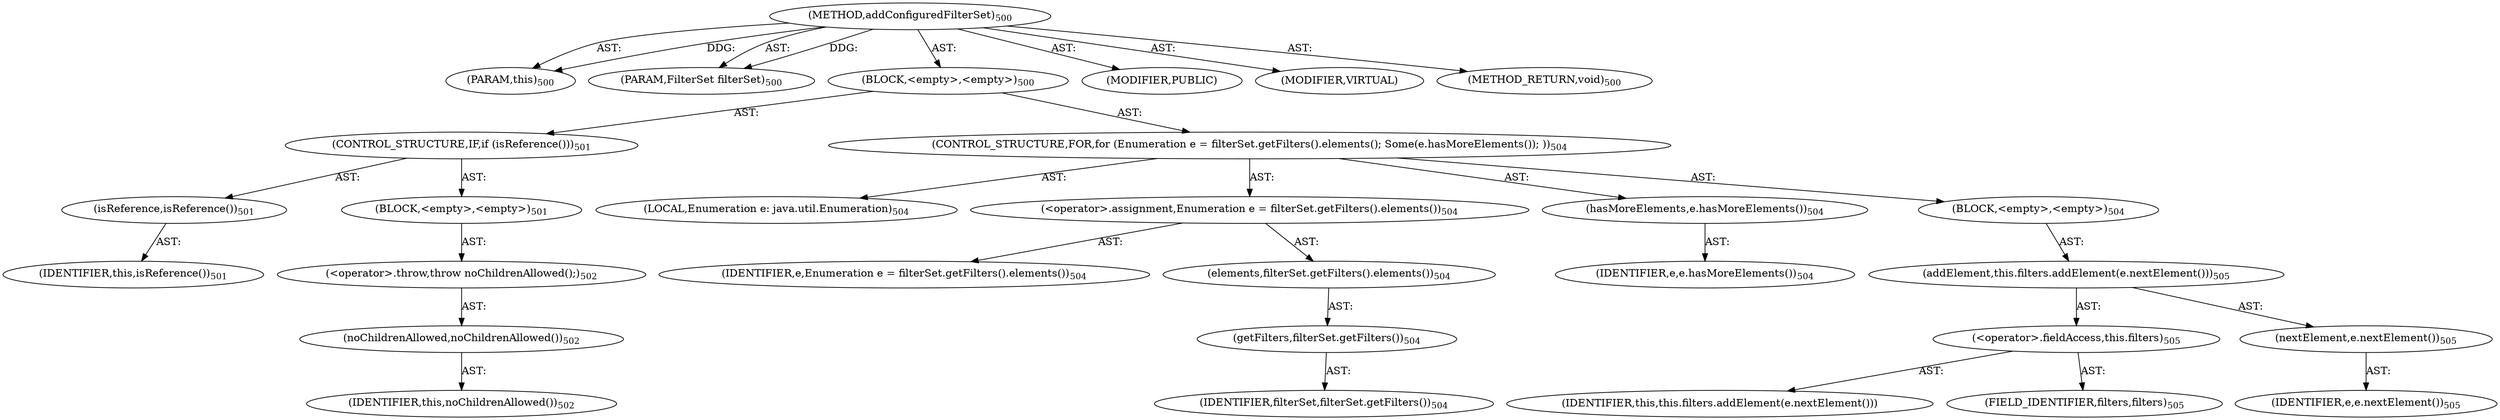 digraph "addConfiguredFilterSet" {  
"111669149720" [label = <(METHOD,addConfiguredFilterSet)<SUB>500</SUB>> ]
"115964117012" [label = <(PARAM,this)<SUB>500</SUB>> ]
"115964117036" [label = <(PARAM,FilterSet filterSet)<SUB>500</SUB>> ]
"25769803847" [label = <(BLOCK,&lt;empty&gt;,&lt;empty&gt;)<SUB>500</SUB>> ]
"47244640296" [label = <(CONTROL_STRUCTURE,IF,if (isReference()))<SUB>501</SUB>> ]
"30064771385" [label = <(isReference,isReference())<SUB>501</SUB>> ]
"68719476784" [label = <(IDENTIFIER,this,isReference())<SUB>501</SUB>> ]
"25769803848" [label = <(BLOCK,&lt;empty&gt;,&lt;empty&gt;)<SUB>501</SUB>> ]
"30064771386" [label = <(&lt;operator&gt;.throw,throw noChildrenAllowed();)<SUB>502</SUB>> ]
"30064771387" [label = <(noChildrenAllowed,noChildrenAllowed())<SUB>502</SUB>> ]
"68719476785" [label = <(IDENTIFIER,this,noChildrenAllowed())<SUB>502</SUB>> ]
"47244640297" [label = <(CONTROL_STRUCTURE,FOR,for (Enumeration e = filterSet.getFilters().elements(); Some(e.hasMoreElements()); ))<SUB>504</SUB>> ]
"94489280541" [label = <(LOCAL,Enumeration e: java.util.Enumeration)<SUB>504</SUB>> ]
"30064771388" [label = <(&lt;operator&gt;.assignment,Enumeration e = filterSet.getFilters().elements())<SUB>504</SUB>> ]
"68719476995" [label = <(IDENTIFIER,e,Enumeration e = filterSet.getFilters().elements())<SUB>504</SUB>> ]
"30064771389" [label = <(elements,filterSet.getFilters().elements())<SUB>504</SUB>> ]
"30064771390" [label = <(getFilters,filterSet.getFilters())<SUB>504</SUB>> ]
"68719476996" [label = <(IDENTIFIER,filterSet,filterSet.getFilters())<SUB>504</SUB>> ]
"30064771391" [label = <(hasMoreElements,e.hasMoreElements())<SUB>504</SUB>> ]
"68719476997" [label = <(IDENTIFIER,e,e.hasMoreElements())<SUB>504</SUB>> ]
"25769803849" [label = <(BLOCK,&lt;empty&gt;,&lt;empty&gt;)<SUB>504</SUB>> ]
"30064771392" [label = <(addElement,this.filters.addElement(e.nextElement()))<SUB>505</SUB>> ]
"30064771393" [label = <(&lt;operator&gt;.fieldAccess,this.filters)<SUB>505</SUB>> ]
"68719476998" [label = <(IDENTIFIER,this,this.filters.addElement(e.nextElement()))> ]
"55834574901" [label = <(FIELD_IDENTIFIER,filters,filters)<SUB>505</SUB>> ]
"30064771394" [label = <(nextElement,e.nextElement())<SUB>505</SUB>> ]
"68719476999" [label = <(IDENTIFIER,e,e.nextElement())<SUB>505</SUB>> ]
"133143986235" [label = <(MODIFIER,PUBLIC)> ]
"133143986236" [label = <(MODIFIER,VIRTUAL)> ]
"128849018904" [label = <(METHOD_RETURN,void)<SUB>500</SUB>> ]
  "111669149720" -> "115964117012"  [ label = "AST: "] 
  "111669149720" -> "115964117036"  [ label = "AST: "] 
  "111669149720" -> "25769803847"  [ label = "AST: "] 
  "111669149720" -> "133143986235"  [ label = "AST: "] 
  "111669149720" -> "133143986236"  [ label = "AST: "] 
  "111669149720" -> "128849018904"  [ label = "AST: "] 
  "25769803847" -> "47244640296"  [ label = "AST: "] 
  "25769803847" -> "47244640297"  [ label = "AST: "] 
  "47244640296" -> "30064771385"  [ label = "AST: "] 
  "47244640296" -> "25769803848"  [ label = "AST: "] 
  "30064771385" -> "68719476784"  [ label = "AST: "] 
  "25769803848" -> "30064771386"  [ label = "AST: "] 
  "30064771386" -> "30064771387"  [ label = "AST: "] 
  "30064771387" -> "68719476785"  [ label = "AST: "] 
  "47244640297" -> "94489280541"  [ label = "AST: "] 
  "47244640297" -> "30064771388"  [ label = "AST: "] 
  "47244640297" -> "30064771391"  [ label = "AST: "] 
  "47244640297" -> "25769803849"  [ label = "AST: "] 
  "30064771388" -> "68719476995"  [ label = "AST: "] 
  "30064771388" -> "30064771389"  [ label = "AST: "] 
  "30064771389" -> "30064771390"  [ label = "AST: "] 
  "30064771390" -> "68719476996"  [ label = "AST: "] 
  "30064771391" -> "68719476997"  [ label = "AST: "] 
  "25769803849" -> "30064771392"  [ label = "AST: "] 
  "30064771392" -> "30064771393"  [ label = "AST: "] 
  "30064771392" -> "30064771394"  [ label = "AST: "] 
  "30064771393" -> "68719476998"  [ label = "AST: "] 
  "30064771393" -> "55834574901"  [ label = "AST: "] 
  "30064771394" -> "68719476999"  [ label = "AST: "] 
  "111669149720" -> "115964117012"  [ label = "DDG: "] 
  "111669149720" -> "115964117036"  [ label = "DDG: "] 
}
